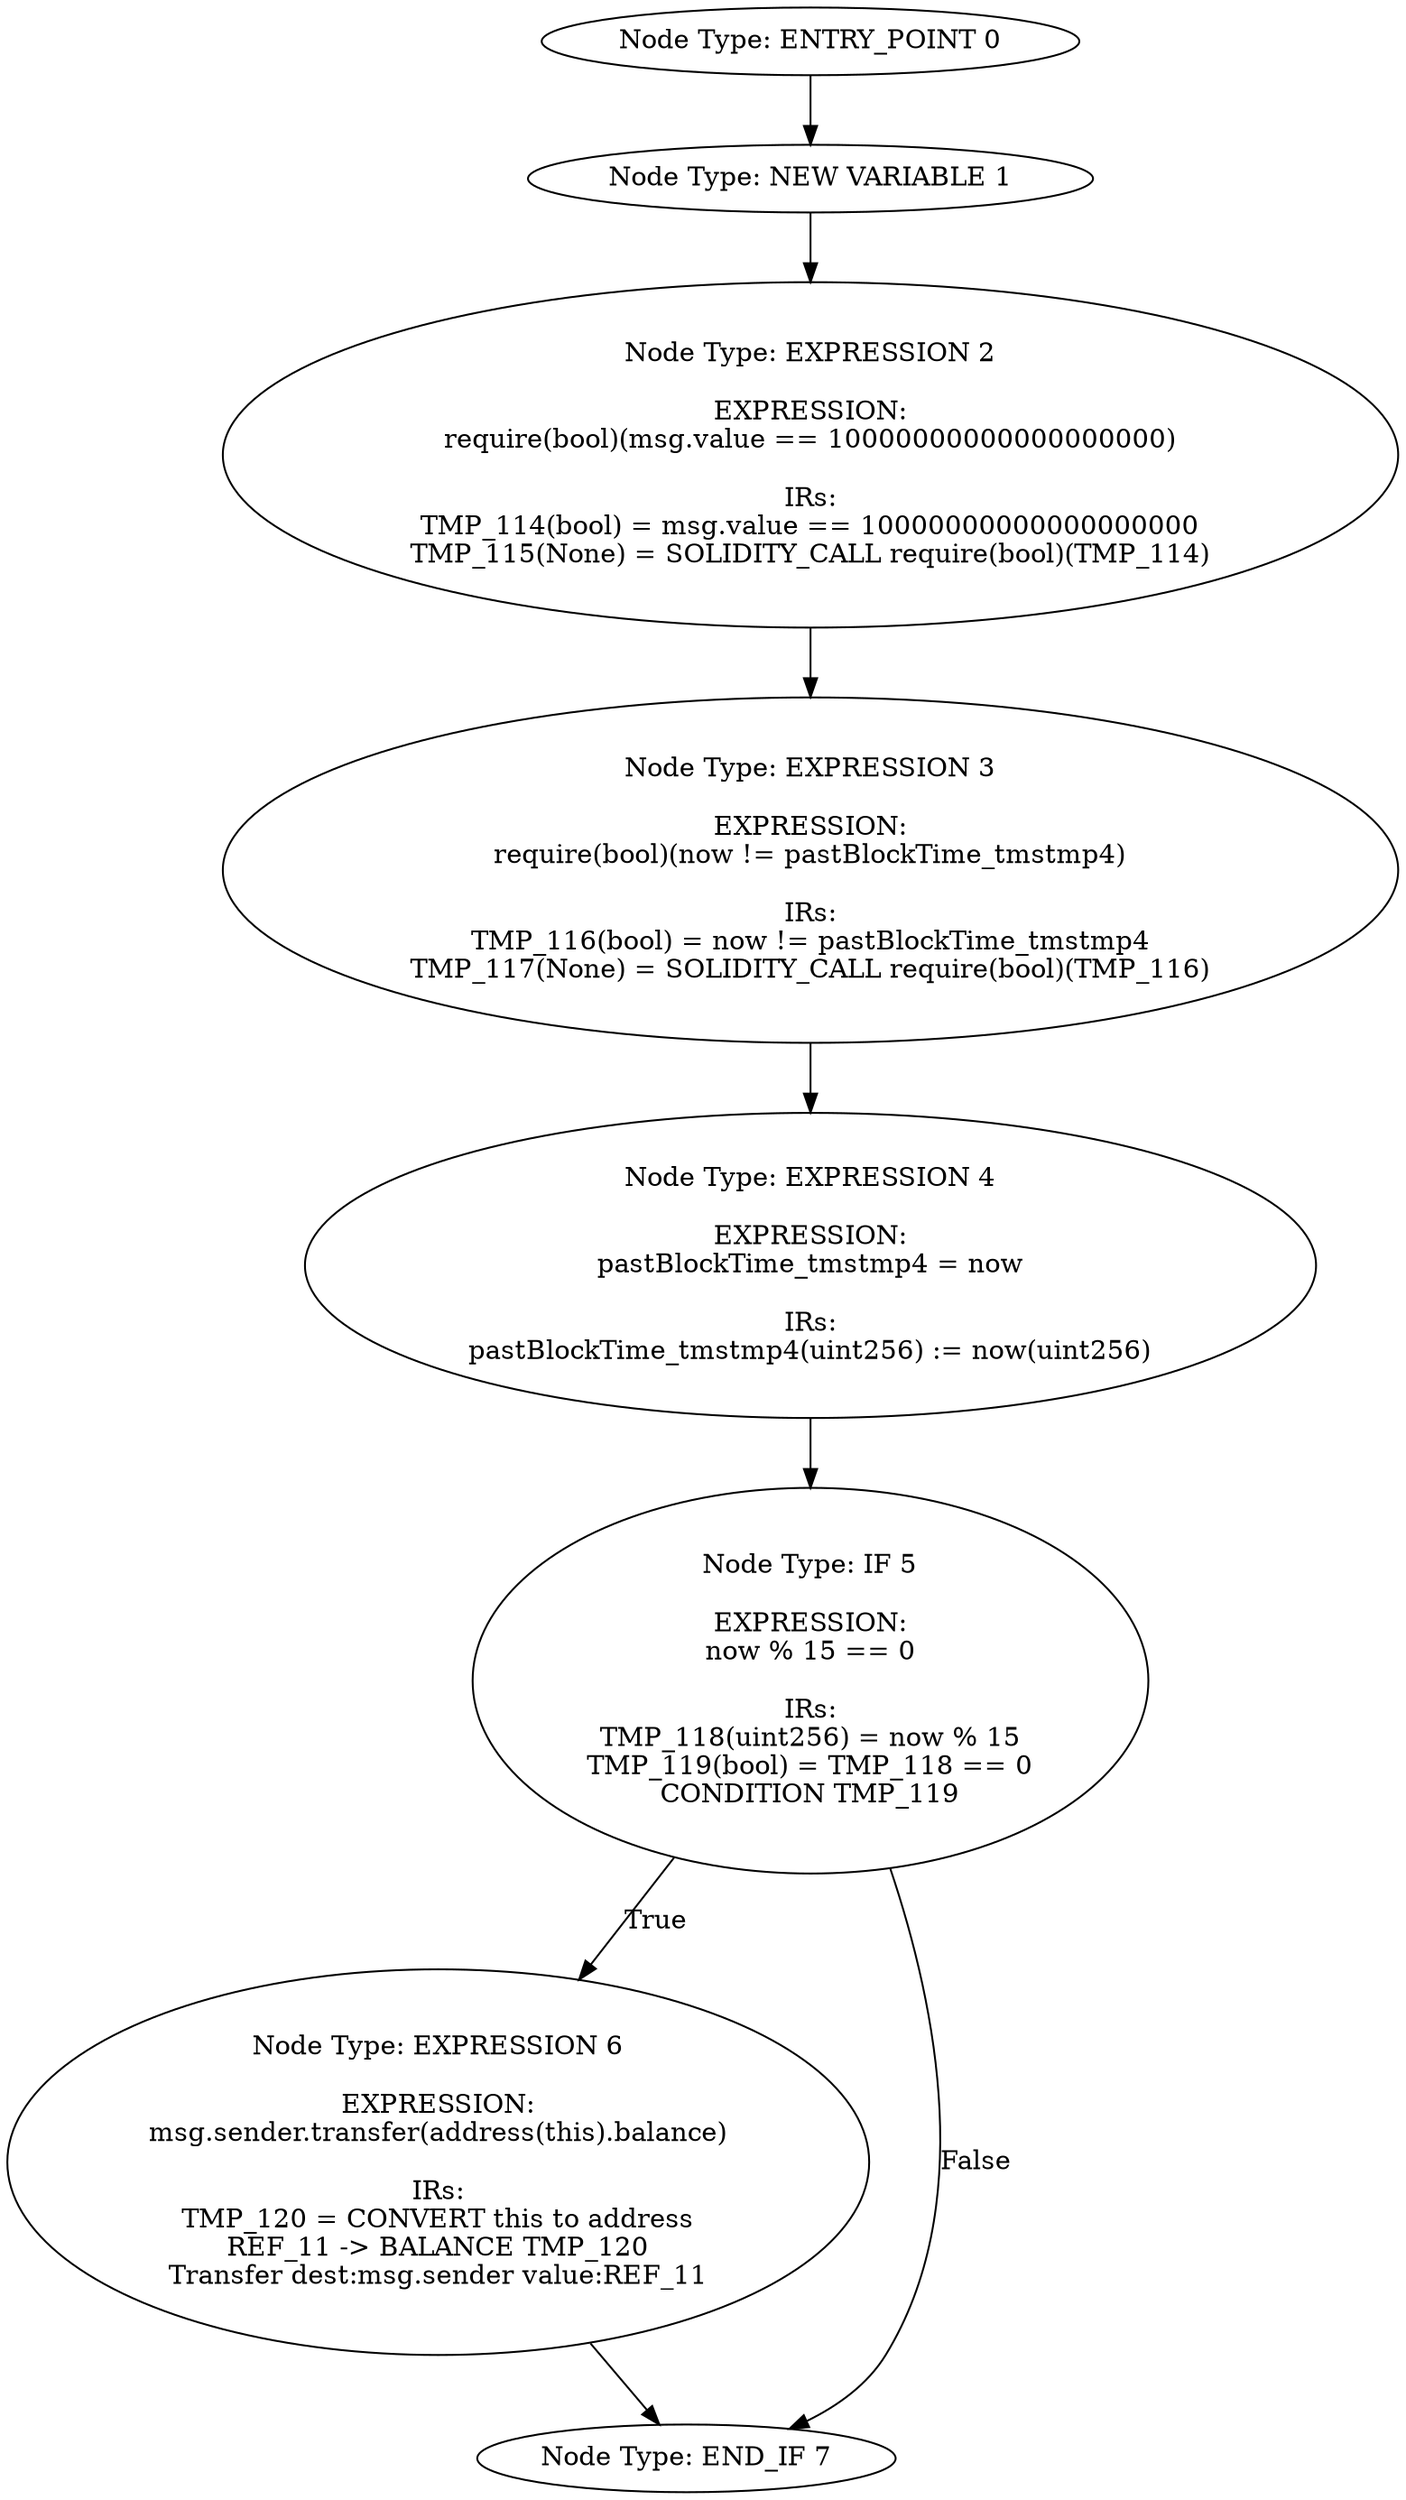 digraph{
0[label="Node Type: ENTRY_POINT 0
"];
0->1;
1[label="Node Type: NEW VARIABLE 1
"];
1->2;
2[label="Node Type: EXPRESSION 2

EXPRESSION:
require(bool)(msg.value == 10000000000000000000)

IRs:
TMP_114(bool) = msg.value == 10000000000000000000
TMP_115(None) = SOLIDITY_CALL require(bool)(TMP_114)"];
2->3;
3[label="Node Type: EXPRESSION 3

EXPRESSION:
require(bool)(now != pastBlockTime_tmstmp4)

IRs:
TMP_116(bool) = now != pastBlockTime_tmstmp4
TMP_117(None) = SOLIDITY_CALL require(bool)(TMP_116)"];
3->4;
4[label="Node Type: EXPRESSION 4

EXPRESSION:
pastBlockTime_tmstmp4 = now

IRs:
pastBlockTime_tmstmp4(uint256) := now(uint256)"];
4->5;
5[label="Node Type: IF 5

EXPRESSION:
now % 15 == 0

IRs:
TMP_118(uint256) = now % 15
TMP_119(bool) = TMP_118 == 0
CONDITION TMP_119"];
5->6[label="True"];
5->7[label="False"];
6[label="Node Type: EXPRESSION 6

EXPRESSION:
msg.sender.transfer(address(this).balance)

IRs:
TMP_120 = CONVERT this to address
REF_11 -> BALANCE TMP_120
Transfer dest:msg.sender value:REF_11"];
6->7;
7[label="Node Type: END_IF 7
"];
}
